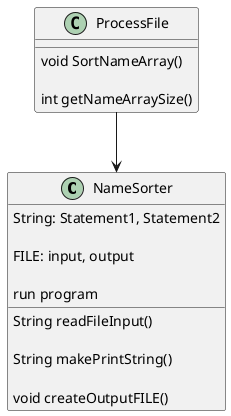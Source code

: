 @startuml
'https://plantuml.com/class-diagram

class NameSorter{

        String: Statement1, Statement2

        FILE: input, output

       run program

       String readFileInput()

       String makePrintString()

       void createOutputFILE()

}

class ProcessFile{

        void SortNameArray()

        int getNameArraySize()
}

ProcessFile-->NameSorter

@enduml